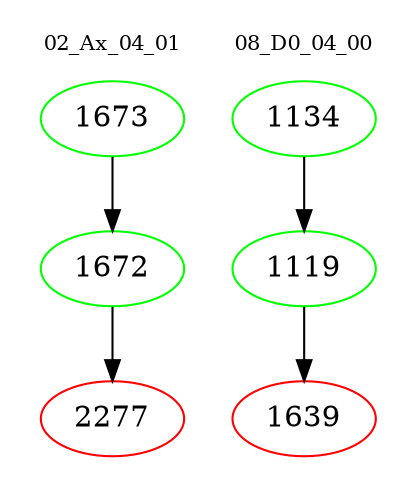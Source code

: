 digraph{
subgraph cluster_0 {
color = white
label = "02_Ax_04_01";
fontsize=10;
T0_1673 [label="1673", color="green"]
T0_1673 -> T0_1672 [color="black"]
T0_1672 [label="1672", color="green"]
T0_1672 -> T0_2277 [color="black"]
T0_2277 [label="2277", color="red"]
}
subgraph cluster_1 {
color = white
label = "08_D0_04_00";
fontsize=10;
T1_1134 [label="1134", color="green"]
T1_1134 -> T1_1119 [color="black"]
T1_1119 [label="1119", color="green"]
T1_1119 -> T1_1639 [color="black"]
T1_1639 [label="1639", color="red"]
}
}
